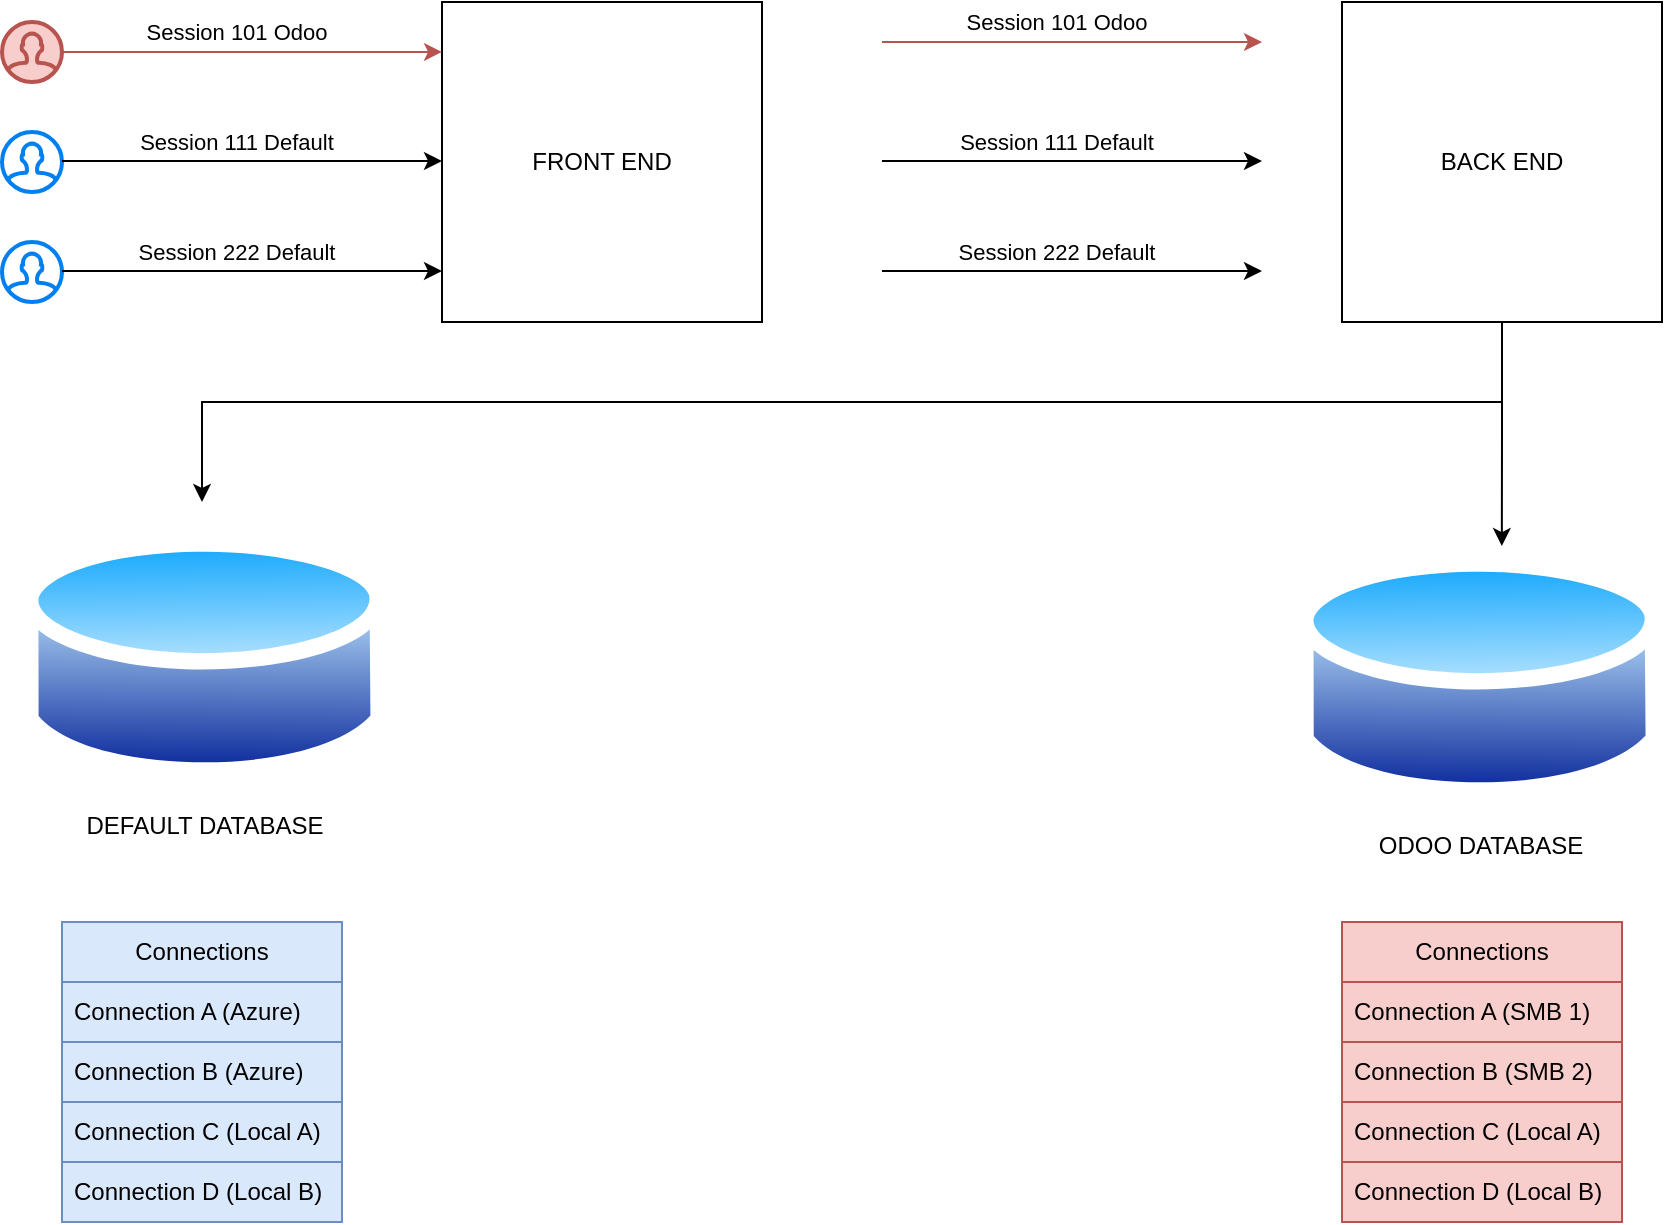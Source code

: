<mxfile version="22.1.11" type="github">
  <diagram name="Page-1" id="q5apcC1JwXEpHlUkI6Ow">
    <mxGraphModel dx="1434" dy="746" grid="1" gridSize="10" guides="1" tooltips="1" connect="1" arrows="1" fold="1" page="1" pageScale="1" pageWidth="850" pageHeight="1100" math="0" shadow="0">
      <root>
        <mxCell id="0" />
        <mxCell id="1" parent="0" />
        <mxCell id="DcPN-5_sBZJxpfKJ_Ng3-2" value="FRONT END" style="whiteSpace=wrap;html=1;aspect=fixed;" vertex="1" parent="1">
          <mxGeometry x="230" y="100" width="160" height="160" as="geometry" />
        </mxCell>
        <mxCell id="DcPN-5_sBZJxpfKJ_Ng3-7" value="" style="edgeStyle=orthogonalEdgeStyle;rounded=0;orthogonalLoop=1;jettySize=auto;html=1;entryX=0;entryY=0.156;entryDx=0;entryDy=0;entryPerimeter=0;fillColor=#f8cecc;strokeColor=#b85450;" edge="1" parent="1" source="DcPN-5_sBZJxpfKJ_Ng3-3" target="DcPN-5_sBZJxpfKJ_Ng3-2">
          <mxGeometry relative="1" as="geometry">
            <mxPoint x="95" y="125" as="targetPoint" />
          </mxGeometry>
        </mxCell>
        <mxCell id="DcPN-5_sBZJxpfKJ_Ng3-8" value="Session 101 Odoo" style="edgeLabel;html=1;align=center;verticalAlign=middle;resizable=0;points=[];" vertex="1" connectable="0" parent="DcPN-5_sBZJxpfKJ_Ng3-7">
          <mxGeometry x="-0.084" y="10" relative="1" as="geometry">
            <mxPoint as="offset" />
          </mxGeometry>
        </mxCell>
        <mxCell id="DcPN-5_sBZJxpfKJ_Ng3-3" value="" style="html=1;verticalLabelPosition=bottom;align=center;labelBackgroundColor=#ffffff;verticalAlign=top;strokeWidth=2;strokeColor=#b85450;shadow=0;dashed=0;shape=mxgraph.ios7.icons.user;fillColor=#f8cecc;" vertex="1" parent="1">
          <mxGeometry x="10" y="110" width="30" height="30" as="geometry" />
        </mxCell>
        <mxCell id="DcPN-5_sBZJxpfKJ_Ng3-4" value="" style="html=1;verticalLabelPosition=bottom;align=center;labelBackgroundColor=#ffffff;verticalAlign=top;strokeWidth=2;strokeColor=#0080F0;shadow=0;dashed=0;shape=mxgraph.ios7.icons.user;" vertex="1" parent="1">
          <mxGeometry x="10" y="165" width="30" height="30" as="geometry" />
        </mxCell>
        <mxCell id="DcPN-5_sBZJxpfKJ_Ng3-5" value="" style="html=1;verticalLabelPosition=bottom;align=center;labelBackgroundColor=#ffffff;verticalAlign=top;strokeWidth=2;strokeColor=#0080F0;shadow=0;dashed=0;shape=mxgraph.ios7.icons.user;" vertex="1" parent="1">
          <mxGeometry x="10" y="220" width="30" height="30" as="geometry" />
        </mxCell>
        <mxCell id="DcPN-5_sBZJxpfKJ_Ng3-9" value="" style="edgeStyle=orthogonalEdgeStyle;rounded=0;orthogonalLoop=1;jettySize=auto;html=1;entryX=0;entryY=0.156;entryDx=0;entryDy=0;entryPerimeter=0;" edge="1" parent="1">
          <mxGeometry relative="1" as="geometry">
            <mxPoint x="40" y="179.5" as="sourcePoint" />
            <mxPoint x="230" y="179.5" as="targetPoint" />
          </mxGeometry>
        </mxCell>
        <mxCell id="DcPN-5_sBZJxpfKJ_Ng3-10" value="Session 111 Default" style="edgeLabel;html=1;align=center;verticalAlign=middle;resizable=0;points=[];" vertex="1" connectable="0" parent="DcPN-5_sBZJxpfKJ_Ng3-9">
          <mxGeometry x="-0.084" y="10" relative="1" as="geometry">
            <mxPoint as="offset" />
          </mxGeometry>
        </mxCell>
        <mxCell id="DcPN-5_sBZJxpfKJ_Ng3-11" value="" style="edgeStyle=orthogonalEdgeStyle;rounded=0;orthogonalLoop=1;jettySize=auto;html=1;entryX=0;entryY=0.156;entryDx=0;entryDy=0;entryPerimeter=0;" edge="1" parent="1">
          <mxGeometry relative="1" as="geometry">
            <mxPoint x="40" y="234.5" as="sourcePoint" />
            <mxPoint x="230" y="234.5" as="targetPoint" />
          </mxGeometry>
        </mxCell>
        <mxCell id="DcPN-5_sBZJxpfKJ_Ng3-12" value="Session 222 Default" style="edgeLabel;html=1;align=center;verticalAlign=middle;resizable=0;points=[];" vertex="1" connectable="0" parent="DcPN-5_sBZJxpfKJ_Ng3-11">
          <mxGeometry x="-0.084" y="10" relative="1" as="geometry">
            <mxPoint as="offset" />
          </mxGeometry>
        </mxCell>
        <mxCell id="DcPN-5_sBZJxpfKJ_Ng3-23" style="edgeStyle=orthogonalEdgeStyle;rounded=0;orthogonalLoop=1;jettySize=auto;html=1;" edge="1" parent="1" source="DcPN-5_sBZJxpfKJ_Ng3-14">
          <mxGeometry relative="1" as="geometry">
            <mxPoint x="110" y="350" as="targetPoint" />
            <Array as="points">
              <mxPoint x="760" y="300" />
              <mxPoint x="110" y="300" />
              <mxPoint x="110" y="350" />
            </Array>
          </mxGeometry>
        </mxCell>
        <mxCell id="DcPN-5_sBZJxpfKJ_Ng3-14" value="BACK END" style="whiteSpace=wrap;html=1;aspect=fixed;" vertex="1" parent="1">
          <mxGeometry x="680" y="100" width="160" height="160" as="geometry" />
        </mxCell>
        <mxCell id="DcPN-5_sBZJxpfKJ_Ng3-15" value="" style="edgeStyle=orthogonalEdgeStyle;rounded=0;orthogonalLoop=1;jettySize=auto;html=1;entryX=0;entryY=0.156;entryDx=0;entryDy=0;entryPerimeter=0;fillColor=#f8cecc;strokeColor=#b85450;" edge="1" parent="1">
          <mxGeometry relative="1" as="geometry">
            <mxPoint x="450" y="120" as="sourcePoint" />
            <mxPoint x="640" y="120" as="targetPoint" />
          </mxGeometry>
        </mxCell>
        <mxCell id="DcPN-5_sBZJxpfKJ_Ng3-16" value="Session 101 Odoo" style="edgeLabel;html=1;align=center;verticalAlign=middle;resizable=0;points=[];" vertex="1" connectable="0" parent="DcPN-5_sBZJxpfKJ_Ng3-15">
          <mxGeometry x="-0.084" y="10" relative="1" as="geometry">
            <mxPoint as="offset" />
          </mxGeometry>
        </mxCell>
        <mxCell id="DcPN-5_sBZJxpfKJ_Ng3-17" value="" style="edgeStyle=orthogonalEdgeStyle;rounded=0;orthogonalLoop=1;jettySize=auto;html=1;entryX=0;entryY=0.156;entryDx=0;entryDy=0;entryPerimeter=0;" edge="1" parent="1">
          <mxGeometry relative="1" as="geometry">
            <mxPoint x="450" y="179.5" as="sourcePoint" />
            <mxPoint x="640" y="179.5" as="targetPoint" />
          </mxGeometry>
        </mxCell>
        <mxCell id="DcPN-5_sBZJxpfKJ_Ng3-18" value="Session 111 Default" style="edgeLabel;html=1;align=center;verticalAlign=middle;resizable=0;points=[];" vertex="1" connectable="0" parent="DcPN-5_sBZJxpfKJ_Ng3-17">
          <mxGeometry x="-0.084" y="10" relative="1" as="geometry">
            <mxPoint as="offset" />
          </mxGeometry>
        </mxCell>
        <mxCell id="DcPN-5_sBZJxpfKJ_Ng3-19" value="" style="edgeStyle=orthogonalEdgeStyle;rounded=0;orthogonalLoop=1;jettySize=auto;html=1;entryX=0;entryY=0.156;entryDx=0;entryDy=0;entryPerimeter=0;" edge="1" parent="1">
          <mxGeometry relative="1" as="geometry">
            <mxPoint x="450" y="234.5" as="sourcePoint" />
            <mxPoint x="640" y="234.5" as="targetPoint" />
          </mxGeometry>
        </mxCell>
        <mxCell id="DcPN-5_sBZJxpfKJ_Ng3-20" value="Session 222 Default" style="edgeLabel;html=1;align=center;verticalAlign=middle;resizable=0;points=[];" vertex="1" connectable="0" parent="DcPN-5_sBZJxpfKJ_Ng3-19">
          <mxGeometry x="-0.084" y="10" relative="1" as="geometry">
            <mxPoint as="offset" />
          </mxGeometry>
        </mxCell>
        <mxCell id="DcPN-5_sBZJxpfKJ_Ng3-21" value="DEFAULT DATABASE" style="image;aspect=fixed;perimeter=ellipsePerimeter;html=1;align=center;shadow=0;dashed=0;spacingTop=3;image=img/lib/active_directory/database.svg;" vertex="1" parent="1">
          <mxGeometry x="20" y="360" width="182.43" height="135" as="geometry" />
        </mxCell>
        <mxCell id="DcPN-5_sBZJxpfKJ_Ng3-22" value="ODOO DATABASE" style="image;aspect=fixed;perimeter=ellipsePerimeter;html=1;align=center;shadow=0;dashed=0;spacingTop=3;image=img/lib/active_directory/database.svg;" vertex="1" parent="1">
          <mxGeometry x="657.57" y="370" width="182.43" height="135" as="geometry" />
        </mxCell>
        <mxCell id="DcPN-5_sBZJxpfKJ_Ng3-25" style="edgeStyle=orthogonalEdgeStyle;rounded=0;orthogonalLoop=1;jettySize=auto;html=1;entryX=0.561;entryY=0.015;entryDx=0;entryDy=0;entryPerimeter=0;" edge="1" parent="1" source="DcPN-5_sBZJxpfKJ_Ng3-14" target="DcPN-5_sBZJxpfKJ_Ng3-22">
          <mxGeometry relative="1" as="geometry" />
        </mxCell>
        <mxCell id="DcPN-5_sBZJxpfKJ_Ng3-26" value="Connections" style="swimlane;fontStyle=0;childLayout=stackLayout;horizontal=1;startSize=30;horizontalStack=0;resizeParent=1;resizeParentMax=0;resizeLast=0;collapsible=1;marginBottom=0;whiteSpace=wrap;html=1;fillColor=#dae8fc;strokeColor=#6c8ebf;" vertex="1" parent="1">
          <mxGeometry x="40.0" y="560" width="140" height="150" as="geometry" />
        </mxCell>
        <mxCell id="DcPN-5_sBZJxpfKJ_Ng3-27" value="Connection A (Azure)" style="text;strokeColor=#6c8ebf;fillColor=#dae8fc;align=left;verticalAlign=middle;spacingLeft=4;spacingRight=4;overflow=hidden;points=[[0,0.5],[1,0.5]];portConstraint=eastwest;rotatable=0;whiteSpace=wrap;html=1;" vertex="1" parent="DcPN-5_sBZJxpfKJ_Ng3-26">
          <mxGeometry y="30" width="140" height="30" as="geometry" />
        </mxCell>
        <mxCell id="DcPN-5_sBZJxpfKJ_Ng3-28" value="Connection B (Azure)" style="text;strokeColor=#6c8ebf;fillColor=#dae8fc;align=left;verticalAlign=middle;spacingLeft=4;spacingRight=4;overflow=hidden;points=[[0,0.5],[1,0.5]];portConstraint=eastwest;rotatable=0;whiteSpace=wrap;html=1;" vertex="1" parent="DcPN-5_sBZJxpfKJ_Ng3-26">
          <mxGeometry y="60" width="140" height="30" as="geometry" />
        </mxCell>
        <mxCell id="DcPN-5_sBZJxpfKJ_Ng3-29" value="Connection C (Local A)" style="text;strokeColor=#6c8ebf;fillColor=#dae8fc;align=left;verticalAlign=middle;spacingLeft=4;spacingRight=4;overflow=hidden;points=[[0,0.5],[1,0.5]];portConstraint=eastwest;rotatable=0;whiteSpace=wrap;html=1;" vertex="1" parent="DcPN-5_sBZJxpfKJ_Ng3-26">
          <mxGeometry y="90" width="140" height="30" as="geometry" />
        </mxCell>
        <mxCell id="DcPN-5_sBZJxpfKJ_Ng3-42" value="Connection D (Local B)" style="text;strokeColor=#6c8ebf;fillColor=#dae8fc;align=left;verticalAlign=middle;spacingLeft=4;spacingRight=4;overflow=hidden;points=[[0,0.5],[1,0.5]];portConstraint=eastwest;rotatable=0;whiteSpace=wrap;html=1;" vertex="1" parent="DcPN-5_sBZJxpfKJ_Ng3-26">
          <mxGeometry y="120" width="140" height="30" as="geometry" />
        </mxCell>
        <mxCell id="DcPN-5_sBZJxpfKJ_Ng3-38" value="Connections" style="swimlane;fontStyle=0;childLayout=stackLayout;horizontal=1;startSize=30;horizontalStack=0;resizeParent=1;resizeParentMax=0;resizeLast=0;collapsible=1;marginBottom=0;whiteSpace=wrap;html=1;fillColor=#f8cecc;strokeColor=#b85450;" vertex="1" parent="1">
          <mxGeometry x="680" y="560" width="140" height="150" as="geometry" />
        </mxCell>
        <mxCell id="DcPN-5_sBZJxpfKJ_Ng3-39" value="Connection A (SMB 1)" style="text;strokeColor=#b85450;fillColor=#f8cecc;align=left;verticalAlign=middle;spacingLeft=4;spacingRight=4;overflow=hidden;points=[[0,0.5],[1,0.5]];portConstraint=eastwest;rotatable=0;whiteSpace=wrap;html=1;" vertex="1" parent="DcPN-5_sBZJxpfKJ_Ng3-38">
          <mxGeometry y="30" width="140" height="30" as="geometry" />
        </mxCell>
        <mxCell id="DcPN-5_sBZJxpfKJ_Ng3-40" value="Connection B (SMB 2)" style="text;strokeColor=#b85450;fillColor=#f8cecc;align=left;verticalAlign=middle;spacingLeft=4;spacingRight=4;overflow=hidden;points=[[0,0.5],[1,0.5]];portConstraint=eastwest;rotatable=0;whiteSpace=wrap;html=1;" vertex="1" parent="DcPN-5_sBZJxpfKJ_Ng3-38">
          <mxGeometry y="60" width="140" height="30" as="geometry" />
        </mxCell>
        <mxCell id="DcPN-5_sBZJxpfKJ_Ng3-41" value="Connection C (Local A)" style="text;strokeColor=#b85450;fillColor=#f8cecc;align=left;verticalAlign=middle;spacingLeft=4;spacingRight=4;overflow=hidden;points=[[0,0.5],[1,0.5]];portConstraint=eastwest;rotatable=0;whiteSpace=wrap;html=1;" vertex="1" parent="DcPN-5_sBZJxpfKJ_Ng3-38">
          <mxGeometry y="90" width="140" height="30" as="geometry" />
        </mxCell>
        <mxCell id="DcPN-5_sBZJxpfKJ_Ng3-43" value="Connection D (Local B)" style="text;strokeColor=#b85450;fillColor=#f8cecc;align=left;verticalAlign=middle;spacingLeft=4;spacingRight=4;overflow=hidden;points=[[0,0.5],[1,0.5]];portConstraint=eastwest;rotatable=0;whiteSpace=wrap;html=1;" vertex="1" parent="DcPN-5_sBZJxpfKJ_Ng3-38">
          <mxGeometry y="120" width="140" height="30" as="geometry" />
        </mxCell>
      </root>
    </mxGraphModel>
  </diagram>
</mxfile>
